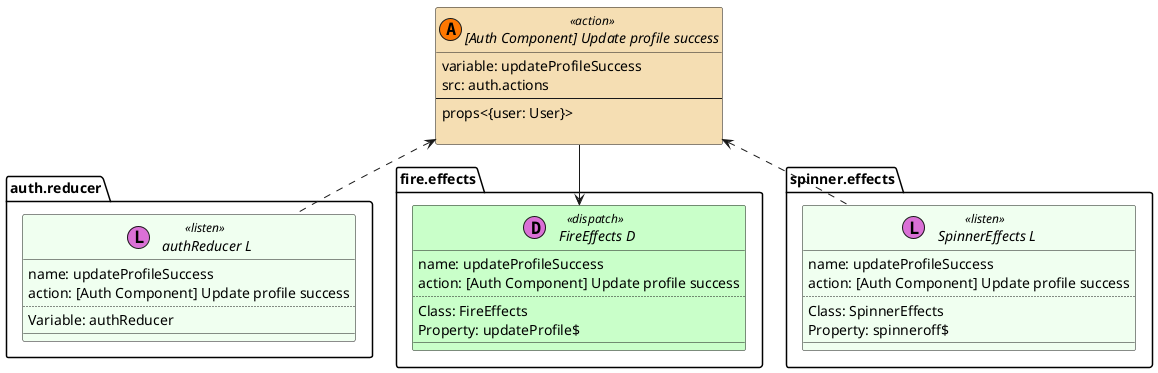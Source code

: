 @startuml [Auth Component] Update profile success

set namespaceSeparator ::
skinparam class {
    BackgroundColor<<listen>> HoneyDew
    BackgroundColor<<action>> Wheat
    BackgroundColor<<dispatch>> Technology
}

interface "[Auth Component] Update profile success" << (A,#FF7700) action >> {
            variable: updateProfileSuccess
            src: auth.actions
            --
            props<{user: User}>

        }

        
interface "auth.reducer:: authReducer L" << (L,orchid) listen >> {
            name: updateProfileSuccess
            action: [Auth Component] Update profile success
            ..
            Variable: authReducer
            __
        }
        "[Auth Component] Update profile success" <.down. "auth.reducer:: authReducer L"

interface "fire.effects:: FireEffects D" << (D,orchid) dispatch >> {
            name: updateProfileSuccess
            action: [Auth Component] Update profile success
            ..
            Class: FireEffects
Property: updateProfile$
            __
        }
        "[Auth Component] Update profile success" -down-> "fire.effects:: FireEffects D"

interface "spinner.effects:: SpinnerEffects L" << (L,orchid) listen >> {
            name: updateProfileSuccess
            action: [Auth Component] Update profile success
            ..
            Class: SpinnerEffects
Property: spinneroff$
            __
        }
        "[Auth Component] Update profile success" <.down. "spinner.effects:: SpinnerEffects L"
 

@enduml